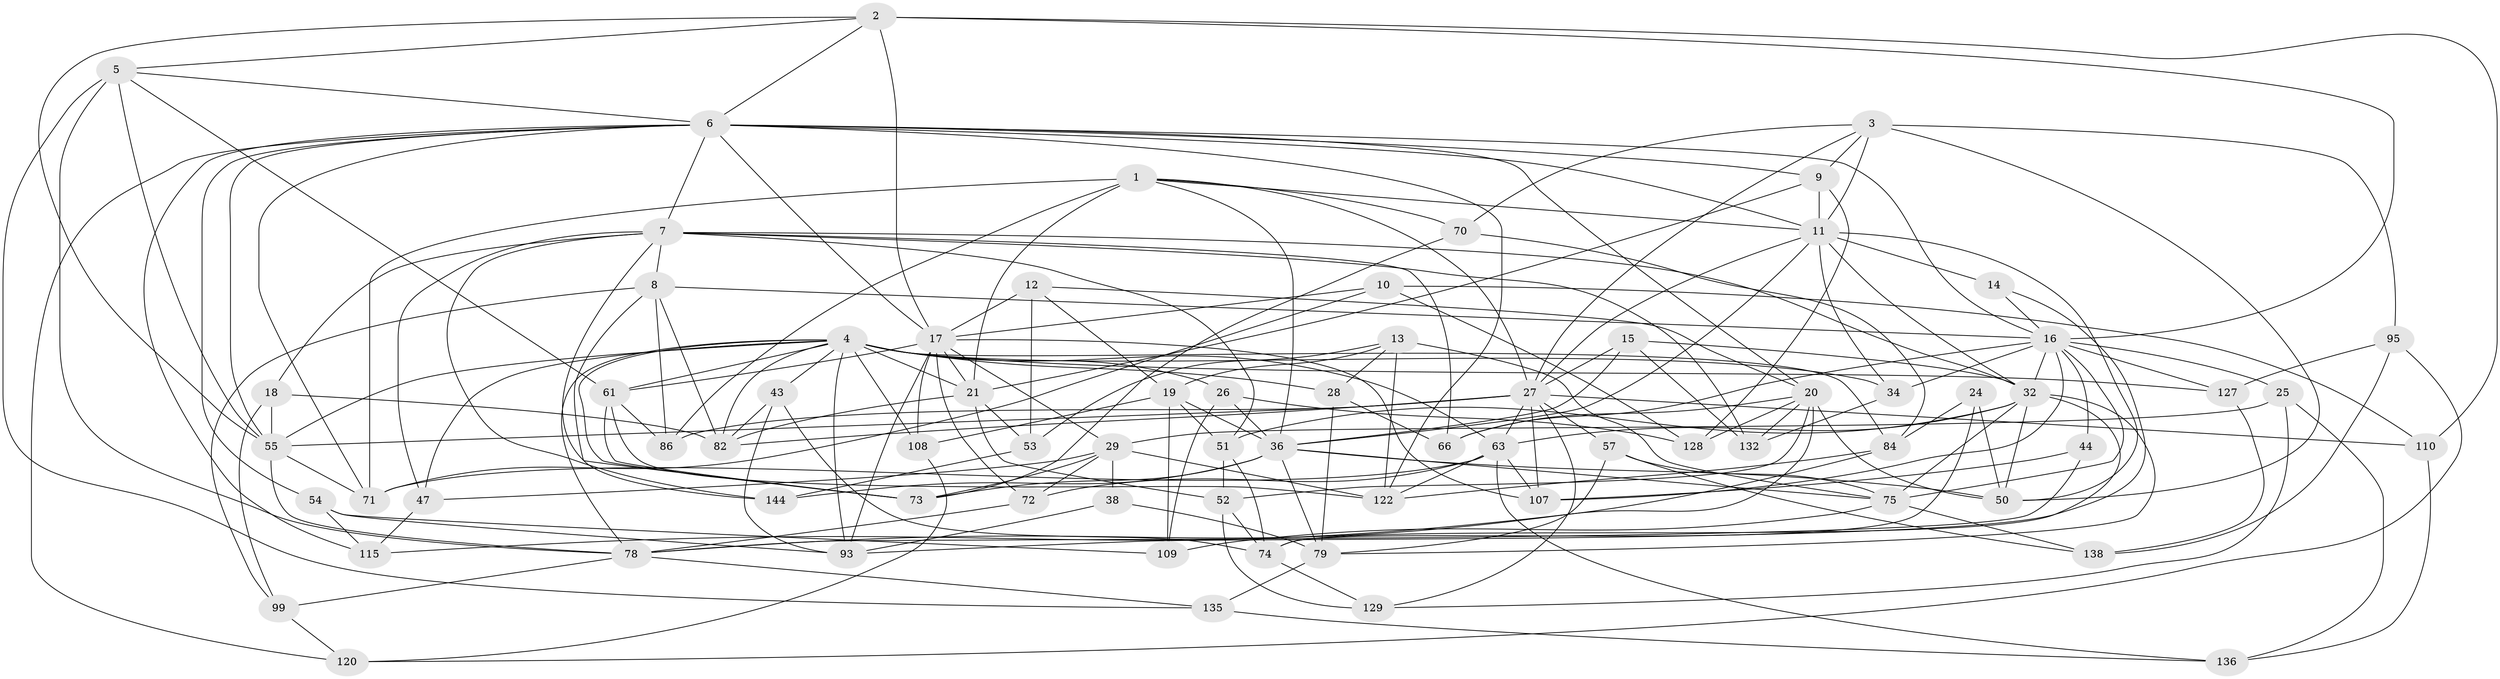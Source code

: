 // original degree distribution, {4: 1.0}
// Generated by graph-tools (version 1.1) at 2025/16/03/09/25 04:16:34]
// undirected, 73 vertices, 209 edges
graph export_dot {
graph [start="1"]
  node [color=gray90,style=filled];
  1 [super="+56+31"];
  2 [super="+101"];
  3 [super="+85"];
  4 [super="+143+76+30"];
  5 [super="+106"];
  6 [super="+125+45+58+80"];
  7 [super="+33"];
  8 [super="+121"];
  9 [super="+118"];
  10;
  11 [super="+60+77"];
  12;
  13 [super="+23"];
  14;
  15;
  16 [super="+39+64+89"];
  17 [super="+46+92+22"];
  18;
  19 [super="+88"];
  20 [super="+42"];
  21 [super="+81+98"];
  24;
  25;
  26;
  27 [super="+69+35+142"];
  28;
  29 [super="+37+83"];
  32 [super="+68"];
  34;
  36 [super="+116+49"];
  38;
  43;
  44;
  47;
  50 [super="+145"];
  51 [super="+103"];
  52 [super="+131"];
  53;
  54;
  55 [super="+147+134"];
  57;
  61 [super="+91"];
  63 [super="+65+141"];
  66;
  70;
  71 [super="+133"];
  72;
  73 [super="+102"];
  74 [super="+126"];
  75 [super="+117+111"];
  78 [super="+94"];
  79 [super="+97"];
  82 [super="+96"];
  84 [super="+90"];
  86;
  93 [super="+105"];
  95;
  99;
  107 [super="+123"];
  108;
  109;
  110;
  115;
  120;
  122 [super="+130"];
  127;
  128;
  129;
  132;
  135;
  136;
  138;
  144;
  1 -- 70;
  1 -- 71 [weight=2];
  1 -- 11;
  1 -- 21;
  1 -- 86;
  1 -- 27;
  1 -- 36;
  2 -- 110;
  2 -- 6;
  2 -- 16;
  2 -- 17;
  2 -- 5;
  2 -- 55;
  3 -- 50;
  3 -- 11;
  3 -- 70;
  3 -- 95;
  3 -- 27;
  3 -- 9;
  4 -- 28;
  4 -- 108;
  4 -- 73;
  4 -- 127;
  4 -- 82;
  4 -- 43;
  4 -- 61;
  4 -- 47;
  4 -- 34;
  4 -- 78;
  4 -- 84;
  4 -- 21;
  4 -- 55;
  4 -- 26;
  4 -- 93;
  4 -- 63;
  5 -- 6;
  5 -- 61;
  5 -- 135;
  5 -- 55;
  5 -- 78;
  6 -- 120;
  6 -- 122;
  6 -- 54;
  6 -- 7;
  6 -- 71;
  6 -- 55;
  6 -- 20;
  6 -- 17;
  6 -- 115;
  6 -- 9;
  6 -- 11;
  6 -- 16;
  7 -- 73;
  7 -- 18;
  7 -- 144;
  7 -- 66;
  7 -- 132;
  7 -- 8;
  7 -- 47;
  7 -- 51;
  7 -- 32;
  8 -- 86;
  8 -- 82;
  8 -- 16;
  8 -- 99;
  8 -- 144;
  9 -- 21;
  9 -- 128;
  9 -- 11 [weight=2];
  10 -- 128;
  10 -- 110;
  10 -- 17;
  10 -- 71;
  11 -- 32;
  11 -- 36;
  11 -- 34;
  11 -- 14 [weight=2];
  11 -- 50;
  11 -- 27;
  12 -- 53;
  12 -- 19;
  12 -- 20;
  12 -- 17;
  13 -- 19;
  13 -- 28;
  13 -- 75 [weight=2];
  13 -- 53;
  13 -- 122;
  14 -- 16;
  14 -- 93;
  15 -- 132;
  15 -- 27;
  15 -- 36;
  15 -- 32;
  16 -- 66;
  16 -- 32;
  16 -- 107;
  16 -- 34;
  16 -- 25;
  16 -- 44;
  16 -- 127;
  16 -- 75;
  17 -- 21 [weight=2];
  17 -- 93;
  17 -- 108;
  17 -- 29;
  17 -- 72;
  17 -- 61;
  17 -- 107;
  18 -- 99;
  18 -- 82;
  18 -- 55;
  19 -- 36;
  19 -- 51;
  19 -- 108;
  19 -- 109;
  20 -- 132;
  20 -- 50;
  20 -- 128;
  20 -- 66;
  20 -- 52;
  20 -- 78;
  21 -- 82;
  21 -- 52;
  21 -- 53;
  24 -- 50;
  24 -- 84 [weight=2];
  24 -- 74;
  25 -- 136;
  25 -- 129;
  25 -- 29;
  26 -- 128;
  26 -- 109;
  26 -- 36;
  27 -- 129;
  27 -- 82;
  27 -- 55;
  27 -- 57;
  27 -- 110;
  27 -- 63;
  27 -- 86;
  27 -- 107;
  28 -- 66;
  28 -- 79;
  29 -- 47;
  29 -- 73;
  29 -- 38 [weight=2];
  29 -- 72;
  29 -- 122;
  32 -- 75;
  32 -- 50;
  32 -- 51;
  32 -- 74;
  32 -- 63;
  32 -- 79;
  34 -- 132;
  36 -- 73;
  36 -- 144;
  36 -- 50;
  36 -- 75;
  36 -- 79;
  38 -- 93;
  38 -- 79;
  43 -- 82;
  43 -- 93;
  43 -- 74;
  44 -- 107 [weight=2];
  44 -- 78;
  47 -- 115;
  51 -- 52 [weight=2];
  51 -- 74;
  52 -- 129;
  52 -- 74;
  53 -- 144;
  54 -- 115;
  54 -- 109;
  54 -- 93;
  55 -- 78;
  55 -- 71;
  57 -- 138;
  57 -- 79;
  57 -- 75;
  61 -- 73;
  61 -- 86;
  61 -- 122;
  63 -- 72;
  63 -- 107;
  63 -- 71;
  63 -- 136;
  63 -- 122;
  70 -- 84;
  70 -- 73;
  72 -- 78;
  74 -- 129;
  75 -- 138;
  75 -- 109;
  78 -- 135;
  78 -- 99;
  79 -- 135;
  84 -- 115;
  84 -- 122;
  95 -- 120;
  95 -- 127;
  95 -- 138;
  99 -- 120;
  108 -- 120;
  110 -- 136;
  127 -- 138;
  135 -- 136;
}
